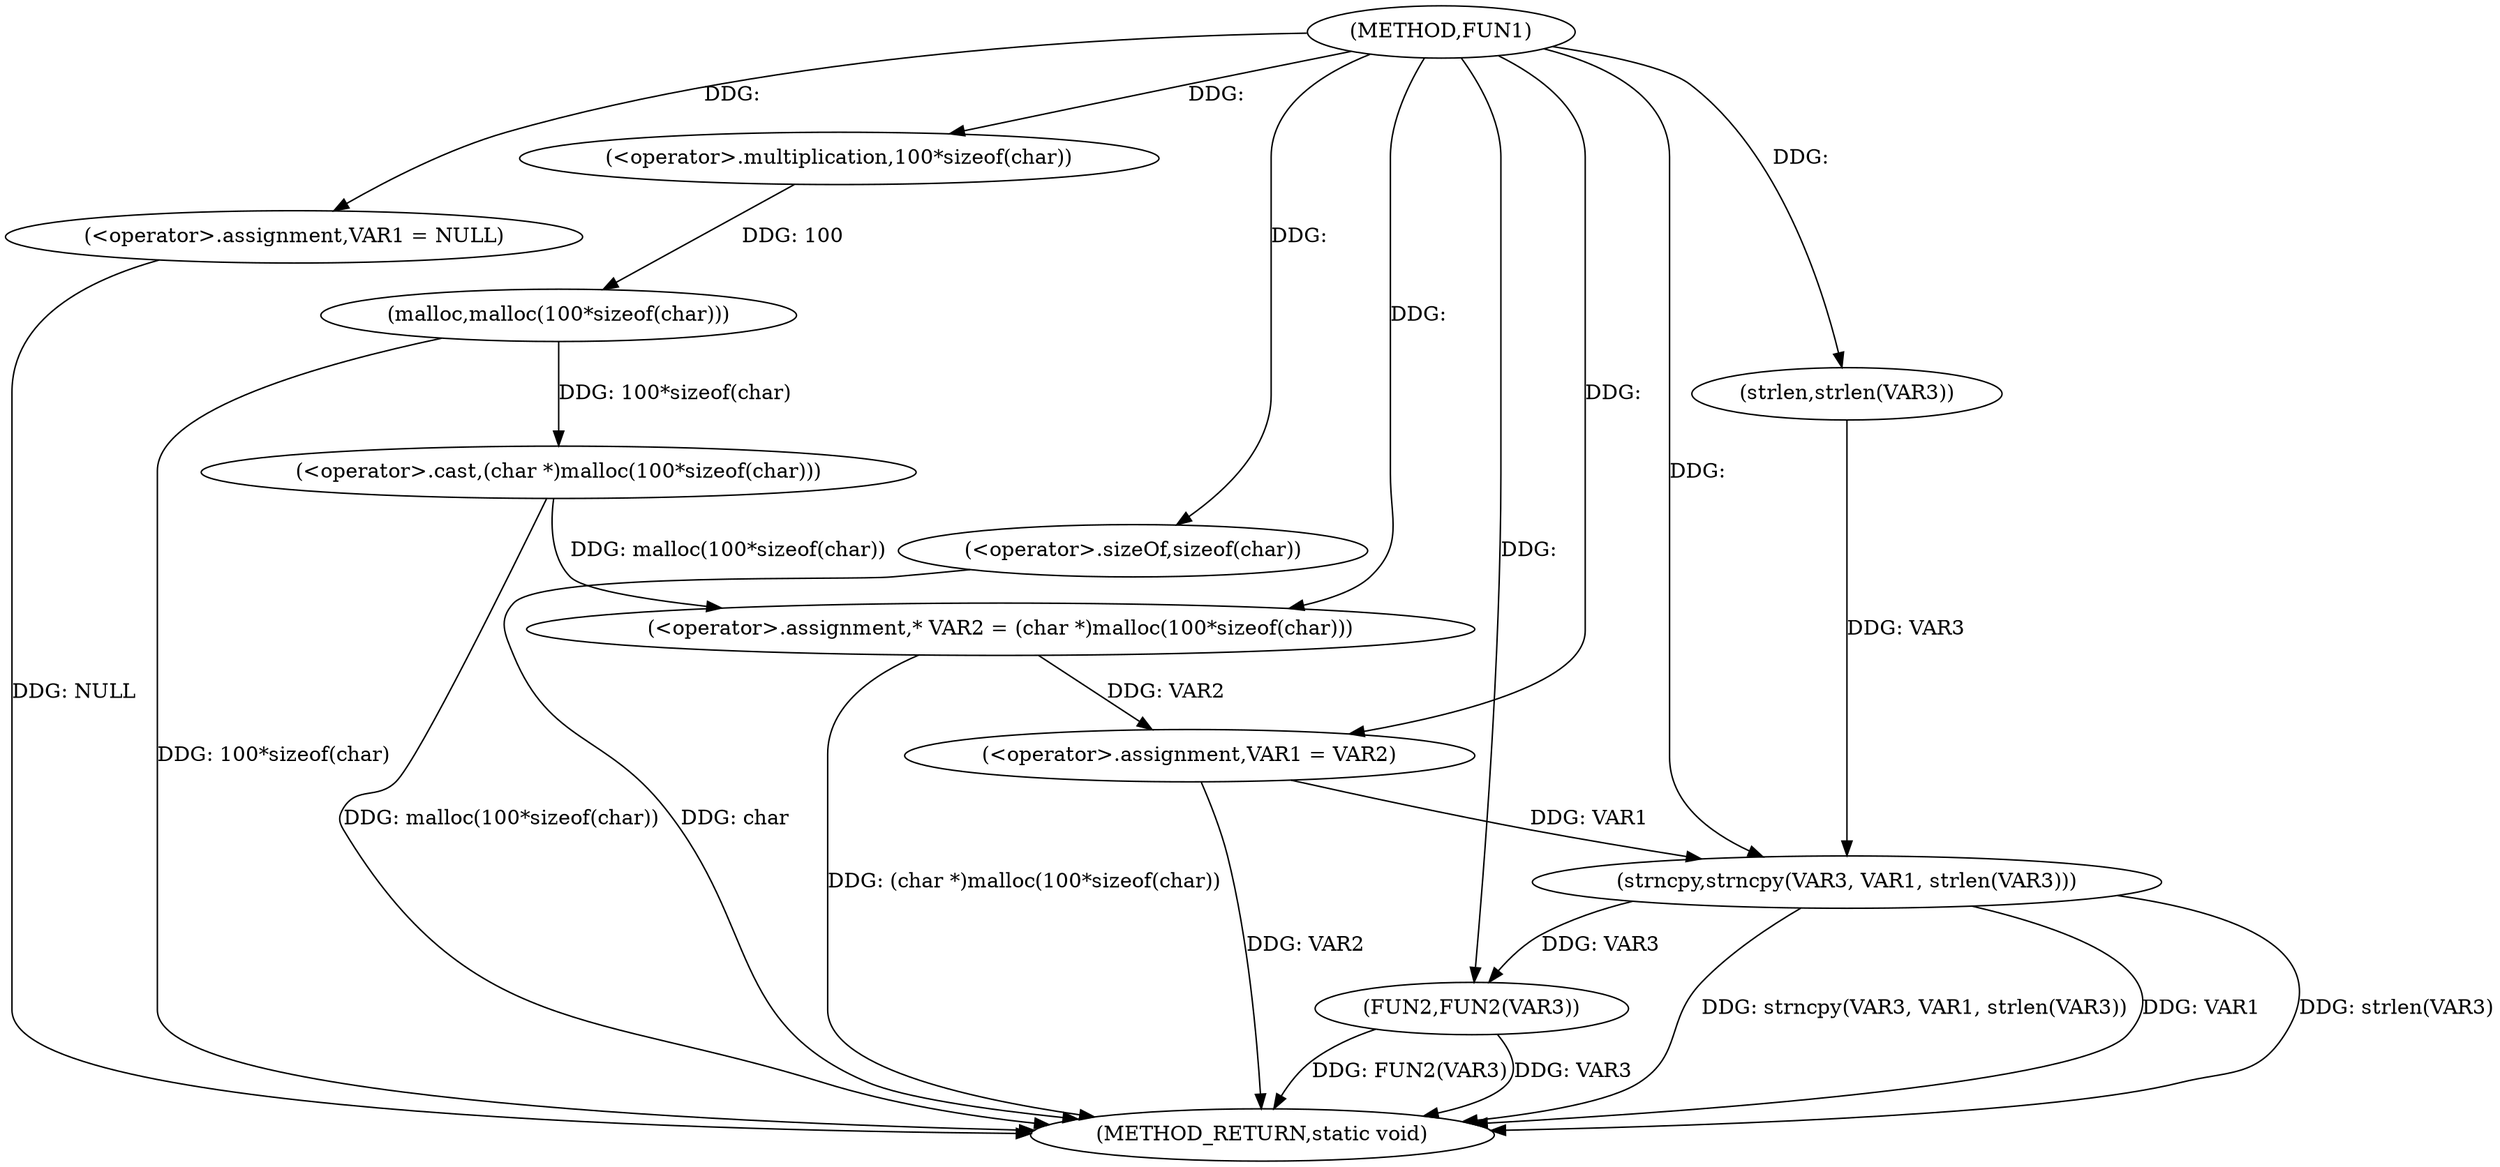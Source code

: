 digraph FUN1 {  
"1000100" [label = "(METHOD,FUN1)" ]
"1000129" [label = "(METHOD_RETURN,static void)" ]
"1000103" [label = "(<operator>.assignment,VAR1 = NULL)" ]
"1000108" [label = "(<operator>.assignment,* VAR2 = (char *)malloc(100*sizeof(char)))" ]
"1000110" [label = "(<operator>.cast,(char *)malloc(100*sizeof(char)))" ]
"1000112" [label = "(malloc,malloc(100*sizeof(char)))" ]
"1000113" [label = "(<operator>.multiplication,100*sizeof(char))" ]
"1000115" [label = "(<operator>.sizeOf,sizeof(char))" ]
"1000117" [label = "(<operator>.assignment,VAR1 = VAR2)" ]
"1000122" [label = "(strncpy,strncpy(VAR3, VAR1, strlen(VAR3)))" ]
"1000125" [label = "(strlen,strlen(VAR3))" ]
"1000127" [label = "(FUN2,FUN2(VAR3))" ]
  "1000122" -> "1000129"  [ label = "DDG: strlen(VAR3)"] 
  "1000103" -> "1000129"  [ label = "DDG: NULL"] 
  "1000127" -> "1000129"  [ label = "DDG: FUN2(VAR3)"] 
  "1000110" -> "1000129"  [ label = "DDG: malloc(100*sizeof(char))"] 
  "1000122" -> "1000129"  [ label = "DDG: strncpy(VAR3, VAR1, strlen(VAR3))"] 
  "1000127" -> "1000129"  [ label = "DDG: VAR3"] 
  "1000117" -> "1000129"  [ label = "DDG: VAR2"] 
  "1000115" -> "1000129"  [ label = "DDG: char"] 
  "1000122" -> "1000129"  [ label = "DDG: VAR1"] 
  "1000112" -> "1000129"  [ label = "DDG: 100*sizeof(char)"] 
  "1000108" -> "1000129"  [ label = "DDG: (char *)malloc(100*sizeof(char))"] 
  "1000100" -> "1000103"  [ label = "DDG: "] 
  "1000110" -> "1000108"  [ label = "DDG: malloc(100*sizeof(char))"] 
  "1000100" -> "1000108"  [ label = "DDG: "] 
  "1000112" -> "1000110"  [ label = "DDG: 100*sizeof(char)"] 
  "1000113" -> "1000112"  [ label = "DDG: 100"] 
  "1000100" -> "1000113"  [ label = "DDG: "] 
  "1000100" -> "1000115"  [ label = "DDG: "] 
  "1000108" -> "1000117"  [ label = "DDG: VAR2"] 
  "1000100" -> "1000117"  [ label = "DDG: "] 
  "1000125" -> "1000122"  [ label = "DDG: VAR3"] 
  "1000100" -> "1000122"  [ label = "DDG: "] 
  "1000117" -> "1000122"  [ label = "DDG: VAR1"] 
  "1000100" -> "1000125"  [ label = "DDG: "] 
  "1000122" -> "1000127"  [ label = "DDG: VAR3"] 
  "1000100" -> "1000127"  [ label = "DDG: "] 
}
